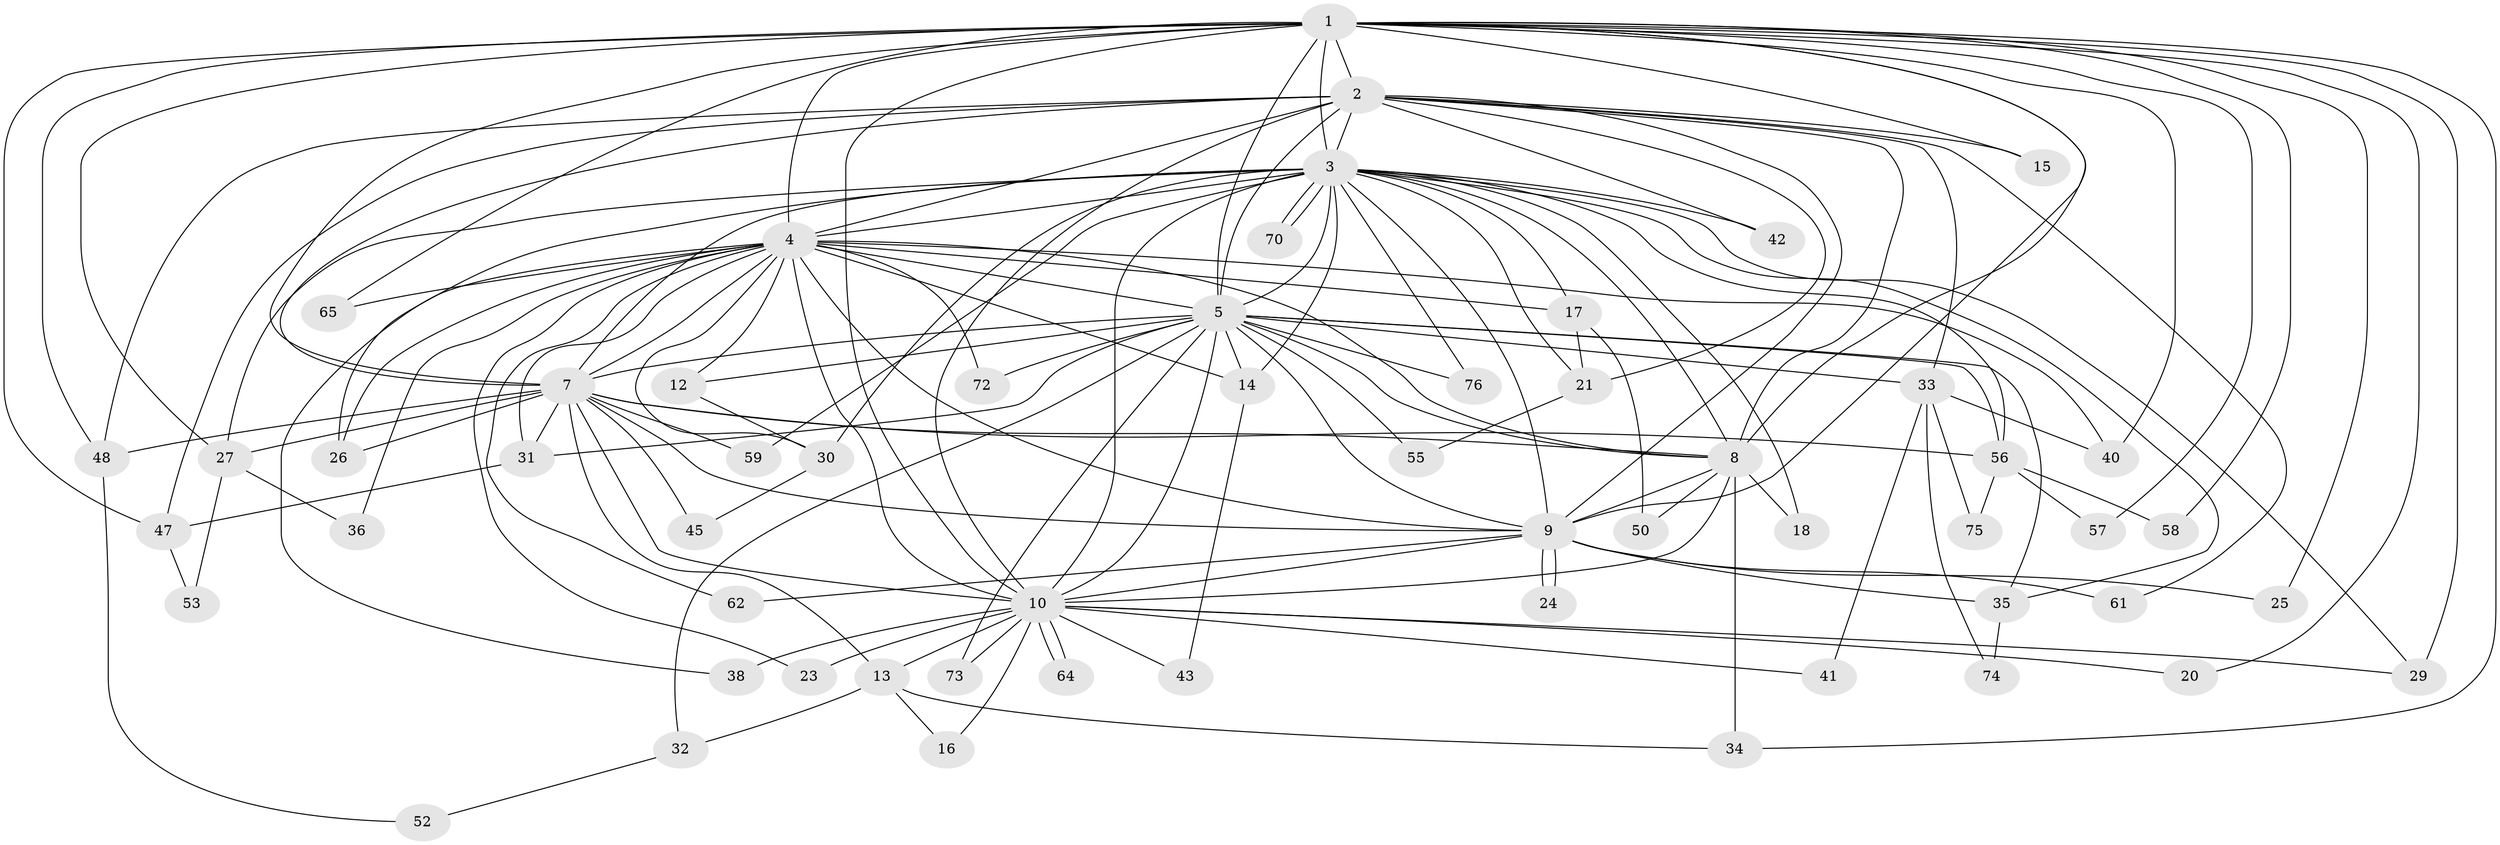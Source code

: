 // original degree distribution, {24: 0.01282051282051282, 20: 0.02564102564102564, 16: 0.02564102564102564, 21: 0.01282051282051282, 17: 0.02564102564102564, 13: 0.01282051282051282, 22: 0.01282051282051282, 2: 0.5769230769230769, 3: 0.14102564102564102, 5: 0.038461538461538464, 4: 0.10256410256410256, 6: 0.01282051282051282}
// Generated by graph-tools (version 1.1) at 2025/11/02/27/25 16:11:04]
// undirected, 57 vertices, 145 edges
graph export_dot {
graph [start="1"]
  node [color=gray90,style=filled];
  1 [super="+19"];
  2 [super="+11"];
  3 [super="+6"];
  4 [super="+22"];
  5 [super="+67"];
  7 [super="+51"];
  8 [super="+28"];
  9 [super="+60"];
  10 [super="+54"];
  12 [super="+66"];
  13;
  14 [super="+49"];
  15;
  16;
  17;
  18;
  20;
  21 [super="+44"];
  23;
  24;
  25;
  26 [super="+78"];
  27 [super="+71"];
  29 [super="+39"];
  30;
  31 [super="+69"];
  32;
  33;
  34 [super="+37"];
  35 [super="+46"];
  36;
  38;
  40 [super="+63"];
  41;
  42;
  43;
  45;
  47 [super="+77"];
  48;
  50;
  52;
  53;
  55;
  56 [super="+68"];
  57;
  58;
  59;
  61;
  62;
  64;
  65;
  70;
  72;
  73;
  74;
  75;
  76;
  1 -- 2 [weight=2];
  1 -- 3 [weight=2];
  1 -- 4;
  1 -- 5 [weight=2];
  1 -- 7;
  1 -- 8;
  1 -- 9;
  1 -- 10 [weight=2];
  1 -- 15;
  1 -- 20;
  1 -- 25;
  1 -- 29;
  1 -- 34;
  1 -- 40;
  1 -- 47;
  1 -- 48;
  1 -- 57;
  1 -- 58;
  1 -- 65;
  1 -- 27;
  2 -- 3 [weight=2];
  2 -- 4 [weight=2];
  2 -- 5;
  2 -- 7;
  2 -- 8;
  2 -- 9 [weight=2];
  2 -- 10 [weight=2];
  2 -- 15;
  2 -- 33;
  2 -- 42;
  2 -- 47;
  2 -- 48;
  2 -- 61;
  2 -- 21;
  3 -- 4 [weight=2];
  3 -- 5 [weight=2];
  3 -- 7 [weight=2];
  3 -- 8 [weight=2];
  3 -- 9 [weight=2];
  3 -- 10 [weight=2];
  3 -- 17;
  3 -- 18;
  3 -- 21;
  3 -- 70;
  3 -- 70;
  3 -- 76;
  3 -- 35;
  3 -- 26;
  3 -- 27;
  3 -- 30;
  3 -- 42;
  3 -- 56;
  3 -- 59;
  3 -- 29;
  3 -- 14;
  4 -- 5;
  4 -- 7;
  4 -- 8;
  4 -- 9;
  4 -- 10;
  4 -- 12;
  4 -- 14;
  4 -- 17;
  4 -- 23;
  4 -- 30;
  4 -- 31;
  4 -- 36;
  4 -- 38;
  4 -- 40;
  4 -- 65;
  4 -- 72;
  4 -- 62;
  4 -- 26;
  5 -- 7;
  5 -- 8;
  5 -- 9;
  5 -- 10;
  5 -- 12;
  5 -- 14;
  5 -- 32;
  5 -- 33;
  5 -- 35;
  5 -- 55;
  5 -- 56;
  5 -- 72;
  5 -- 73;
  5 -- 76;
  5 -- 31;
  7 -- 8 [weight=2];
  7 -- 9;
  7 -- 10;
  7 -- 13;
  7 -- 26;
  7 -- 27;
  7 -- 31;
  7 -- 45;
  7 -- 56;
  7 -- 48;
  7 -- 59;
  8 -- 9;
  8 -- 10;
  8 -- 18;
  8 -- 50;
  8 -- 34;
  9 -- 10;
  9 -- 24;
  9 -- 24;
  9 -- 25;
  9 -- 35;
  9 -- 61;
  9 -- 62;
  10 -- 13;
  10 -- 16;
  10 -- 20;
  10 -- 23;
  10 -- 29;
  10 -- 38;
  10 -- 41;
  10 -- 43;
  10 -- 64;
  10 -- 64;
  10 -- 73;
  12 -- 30;
  13 -- 16;
  13 -- 32;
  13 -- 34;
  14 -- 43;
  17 -- 21;
  17 -- 50;
  21 -- 55;
  27 -- 36;
  27 -- 53;
  30 -- 45;
  31 -- 47;
  32 -- 52;
  33 -- 41;
  33 -- 74;
  33 -- 75;
  33 -- 40;
  35 -- 74;
  47 -- 53;
  48 -- 52;
  56 -- 57;
  56 -- 58;
  56 -- 75;
}
